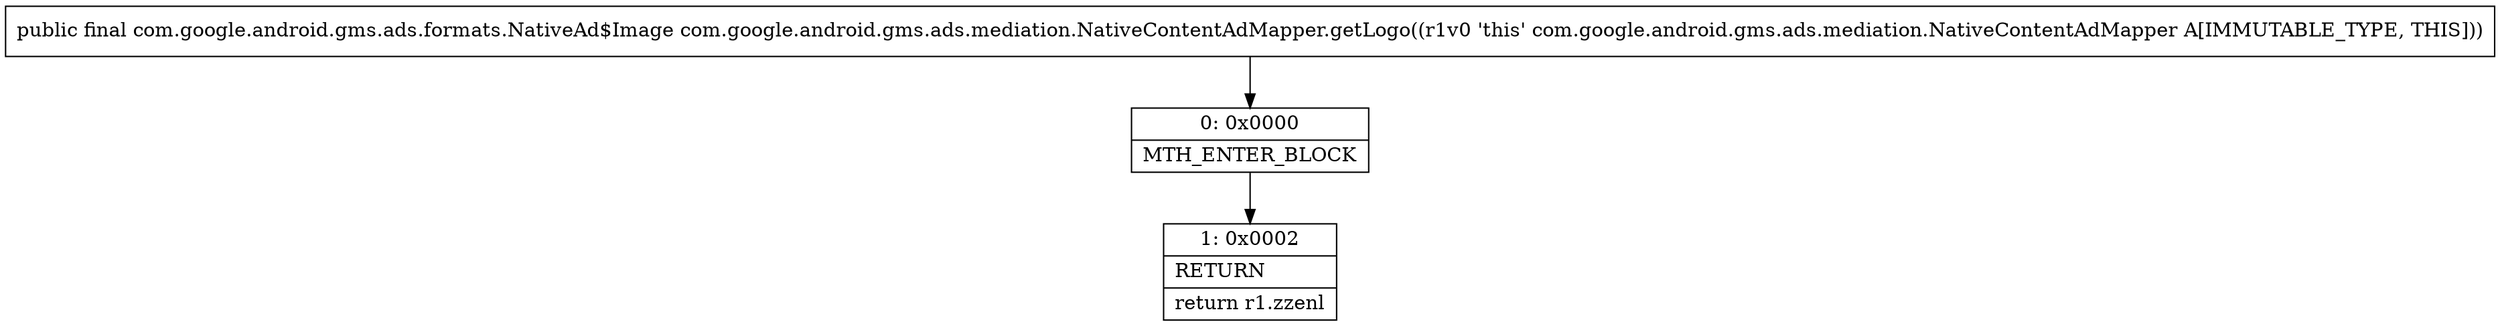 digraph "CFG forcom.google.android.gms.ads.mediation.NativeContentAdMapper.getLogo()Lcom\/google\/android\/gms\/ads\/formats\/NativeAd$Image;" {
Node_0 [shape=record,label="{0\:\ 0x0000|MTH_ENTER_BLOCK\l}"];
Node_1 [shape=record,label="{1\:\ 0x0002|RETURN\l|return r1.zzenl\l}"];
MethodNode[shape=record,label="{public final com.google.android.gms.ads.formats.NativeAd$Image com.google.android.gms.ads.mediation.NativeContentAdMapper.getLogo((r1v0 'this' com.google.android.gms.ads.mediation.NativeContentAdMapper A[IMMUTABLE_TYPE, THIS])) }"];
MethodNode -> Node_0;
Node_0 -> Node_1;
}

